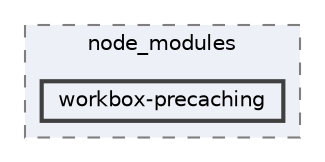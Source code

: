 digraph "pkiclassroomrescheduler/src/main/frontend/node_modules/workbox-precaching"
{
 // LATEX_PDF_SIZE
  bgcolor="transparent";
  edge [fontname=Helvetica,fontsize=10,labelfontname=Helvetica,labelfontsize=10];
  node [fontname=Helvetica,fontsize=10,shape=box,height=0.2,width=0.4];
  compound=true
  subgraph clusterdir_72953eda66ccb3a2722c28e1c3e6c23b {
    graph [ bgcolor="#edf0f7", pencolor="grey50", label="node_modules", fontname=Helvetica,fontsize=10 style="filled,dashed", URL="dir_72953eda66ccb3a2722c28e1c3e6c23b.html",tooltip=""]
  dir_e4e7b6b80a787fed1c2a101752de87cc [label="workbox-precaching", fillcolor="#edf0f7", color="grey25", style="filled,bold", URL="dir_e4e7b6b80a787fed1c2a101752de87cc.html",tooltip=""];
  }
}
